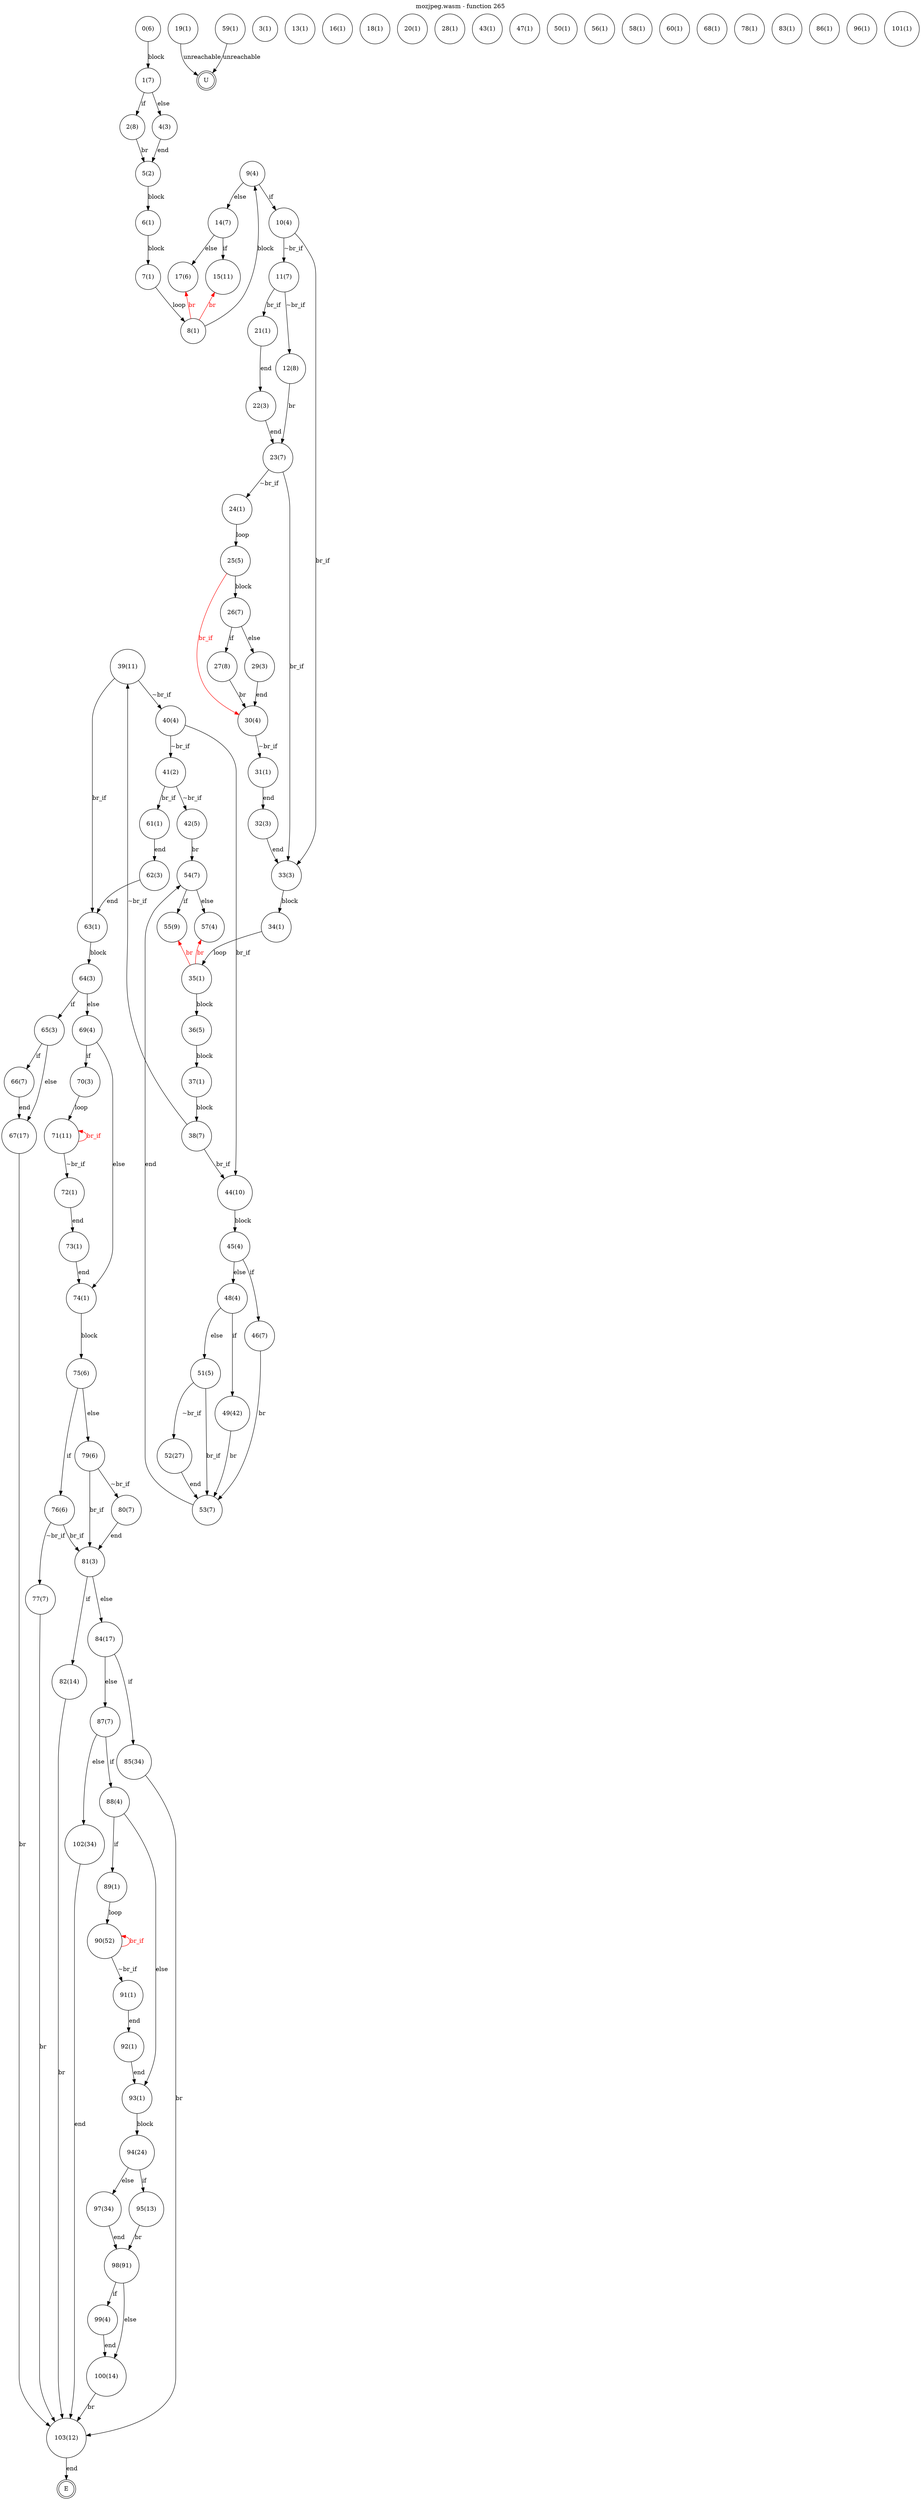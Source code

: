 digraph finite_state_machine {
    label = "mozjpeg.wasm - function 265"
    labelloc =  t
    labelfontsize = 16
    labelfontcolor = black
    labelfontname = "Helvetica"
    node [shape = doublecircle]; E U ;
node [shape=circle, fontcolor=black, style="", label="0(6)"]0
node [shape=circle, fontcolor=black, style="", label="1(7)"]1
node [shape=circle, fontcolor=black, style="", label="2(8)"]2
node [shape=circle, fontcolor=black, style="", label="3(1)"]3
node [shape=circle, fontcolor=black, style="", label="4(3)"]4
node [shape=circle, fontcolor=black, style="", label="5(2)"]5
node [shape=circle, fontcolor=black, style="", label="6(1)"]6
node [shape=circle, fontcolor=black, style="", label="7(1)"]7
node [shape=circle, fontcolor=black, style="", label="8(1)"]8
node [shape=circle, fontcolor=black, style="", label="9(4)"]9
node [shape=circle, fontcolor=black, style="", label="10(4)"]10
node [shape=circle, fontcolor=black, style="", label="11(7)"]11
node [shape=circle, fontcolor=black, style="", label="12(8)"]12
node [shape=circle, fontcolor=black, style="", label="13(1)"]13
node [shape=circle, fontcolor=black, style="", label="14(7)"]14
node [shape=circle, fontcolor=black, style="", label="15(11)"]15
node [shape=circle, fontcolor=black, style="", label="16(1)"]16
node [shape=circle, fontcolor=black, style="", label="17(6)"]17
node [shape=circle, fontcolor=black, style="", label="18(1)"]18
node [shape=circle, fontcolor=black, style="", label="19(1)"]19
node [shape=circle, fontcolor=black, style="", label="20(1)"]20
node [shape=circle, fontcolor=black, style="", label="21(1)"]21
node [shape=circle, fontcolor=black, style="", label="22(3)"]22
node [shape=circle, fontcolor=black, style="", label="23(7)"]23
node [shape=circle, fontcolor=black, style="", label="24(1)"]24
node [shape=circle, fontcolor=black, style="", label="25(5)"]25
node [shape=circle, fontcolor=black, style="", label="26(7)"]26
node [shape=circle, fontcolor=black, style="", label="27(8)"]27
node [shape=circle, fontcolor=black, style="", label="28(1)"]28
node [shape=circle, fontcolor=black, style="", label="29(3)"]29
node [shape=circle, fontcolor=black, style="", label="30(4)"]30
node [shape=circle, fontcolor=black, style="", label="31(1)"]31
node [shape=circle, fontcolor=black, style="", label="32(3)"]32
node [shape=circle, fontcolor=black, style="", label="33(3)"]33
node [shape=circle, fontcolor=black, style="", label="34(1)"]34
node [shape=circle, fontcolor=black, style="", label="35(1)"]35
node [shape=circle, fontcolor=black, style="", label="36(5)"]36
node [shape=circle, fontcolor=black, style="", label="37(1)"]37
node [shape=circle, fontcolor=black, style="", label="38(7)"]38
node [shape=circle, fontcolor=black, style="", label="39(11)"]39
node [shape=circle, fontcolor=black, style="", label="40(4)"]40
node [shape=circle, fontcolor=black, style="", label="41(2)"]41
node [shape=circle, fontcolor=black, style="", label="42(5)"]42
node [shape=circle, fontcolor=black, style="", label="43(1)"]43
node [shape=circle, fontcolor=black, style="", label="44(10)"]44
node [shape=circle, fontcolor=black, style="", label="45(4)"]45
node [shape=circle, fontcolor=black, style="", label="46(7)"]46
node [shape=circle, fontcolor=black, style="", label="47(1)"]47
node [shape=circle, fontcolor=black, style="", label="48(4)"]48
node [shape=circle, fontcolor=black, style="", label="49(42)"]49
node [shape=circle, fontcolor=black, style="", label="50(1)"]50
node [shape=circle, fontcolor=black, style="", label="51(5)"]51
node [shape=circle, fontcolor=black, style="", label="52(27)"]52
node [shape=circle, fontcolor=black, style="", label="53(7)"]53
node [shape=circle, fontcolor=black, style="", label="54(7)"]54
node [shape=circle, fontcolor=black, style="", label="55(9)"]55
node [shape=circle, fontcolor=black, style="", label="56(1)"]56
node [shape=circle, fontcolor=black, style="", label="57(4)"]57
node [shape=circle, fontcolor=black, style="", label="58(1)"]58
node [shape=circle, fontcolor=black, style="", label="59(1)"]59
node [shape=circle, fontcolor=black, style="", label="60(1)"]60
node [shape=circle, fontcolor=black, style="", label="61(1)"]61
node [shape=circle, fontcolor=black, style="", label="62(3)"]62
node [shape=circle, fontcolor=black, style="", label="63(1)"]63
node [shape=circle, fontcolor=black, style="", label="64(3)"]64
node [shape=circle, fontcolor=black, style="", label="65(3)"]65
node [shape=circle, fontcolor=black, style="", label="66(7)"]66
node [shape=circle, fontcolor=black, style="", label="67(17)"]67
node [shape=circle, fontcolor=black, style="", label="68(1)"]68
node [shape=circle, fontcolor=black, style="", label="69(4)"]69
node [shape=circle, fontcolor=black, style="", label="70(3)"]70
node [shape=circle, fontcolor=black, style="", label="71(11)"]71
node [shape=circle, fontcolor=black, style="", label="72(1)"]72
node [shape=circle, fontcolor=black, style="", label="73(1)"]73
node [shape=circle, fontcolor=black, style="", label="74(1)"]74
node [shape=circle, fontcolor=black, style="", label="75(6)"]75
node [shape=circle, fontcolor=black, style="", label="76(6)"]76
node [shape=circle, fontcolor=black, style="", label="77(7)"]77
node [shape=circle, fontcolor=black, style="", label="78(1)"]78
node [shape=circle, fontcolor=black, style="", label="79(6)"]79
node [shape=circle, fontcolor=black, style="", label="80(7)"]80
node [shape=circle, fontcolor=black, style="", label="81(3)"]81
node [shape=circle, fontcolor=black, style="", label="82(14)"]82
node [shape=circle, fontcolor=black, style="", label="83(1)"]83
node [shape=circle, fontcolor=black, style="", label="84(17)"]84
node [shape=circle, fontcolor=black, style="", label="85(34)"]85
node [shape=circle, fontcolor=black, style="", label="86(1)"]86
node [shape=circle, fontcolor=black, style="", label="87(7)"]87
node [shape=circle, fontcolor=black, style="", label="88(4)"]88
node [shape=circle, fontcolor=black, style="", label="89(1)"]89
node [shape=circle, fontcolor=black, style="", label="90(52)"]90
node [shape=circle, fontcolor=black, style="", label="91(1)"]91
node [shape=circle, fontcolor=black, style="", label="92(1)"]92
node [shape=circle, fontcolor=black, style="", label="93(1)"]93
node [shape=circle, fontcolor=black, style="", label="94(24)"]94
node [shape=circle, fontcolor=black, style="", label="95(13)"]95
node [shape=circle, fontcolor=black, style="", label="96(1)"]96
node [shape=circle, fontcolor=black, style="", label="97(34)"]97
node [shape=circle, fontcolor=black, style="", label="98(91)"]98
node [shape=circle, fontcolor=black, style="", label="99(4)"]99
node [shape=circle, fontcolor=black, style="", label="100(14)"]100
node [shape=circle, fontcolor=black, style="", label="101(1)"]101
node [shape=circle, fontcolor=black, style="", label="102(34)"]102
node [shape=circle, fontcolor=black, style="", label="103(12)"]103
node [shape=circle, fontcolor=black, style="", label="E"]E
node [shape=circle, fontcolor=black, style="", label="U"]U
    0 -> 1[label="block"];
    1 -> 2[label="if"];
    1 -> 4[label="else"];
    2 -> 5[label="br"];
    4 -> 5[label="end"];
    5 -> 6[label="block"];
    6 -> 7[label="block"];
    7 -> 8[label="loop"];
    8 -> 9[label="block"];
    9 -> 10[label="if"];
    9 -> 14[label="else"];
    10 -> 11[label="~br_if"];
    10 -> 33[label="br_if"];
    11 -> 12[label="~br_if"];
    11 -> 21[label="br_if"];
    12 -> 23[label="br"];
    14 -> 15[label="if"];
    14 -> 17[label="else"];
    15 -> 8[color="red" dir=back fontcolor="red" label="br"];
    17 -> 8[color="red" dir=back fontcolor="red" label="br"];
    19 -> U[label="unreachable"];
    21 -> 22[label="end"];
    22 -> 23[label="end"];
    23 -> 24[label="~br_if"];
    23 -> 33[label="br_if"];
    24 -> 25[label="loop"];
    25 -> 26[label="block"];
    26 -> 27[label="if"];
    26 -> 29[label="else"];
    27 -> 30[label="br"];
    29 -> 30[label="end"];
    30 -> 31[label="~br_if"];
    30 -> 25[color="red" dir=back fontcolor="red" label="br_if"];
    31 -> 32[label="end"];
    32 -> 33[label="end"];
    33 -> 34[label="block"];
    34 -> 35[label="loop"];
    35 -> 36[label="block"];
    36 -> 37[label="block"];
    37 -> 38[label="block"];
    38 -> 39[label="~br_if"];
    38 -> 44[label="br_if"];
    39 -> 40[label="~br_if"];
    39 -> 63[label="br_if"];
    40 -> 41[label="~br_if"];
    40 -> 44[label="br_if"];
    41 -> 42[label="~br_if"];
    41 -> 61[label="br_if"];
    42 -> 54[label="br"];
    44 -> 45[label="block"];
    45 -> 46[label="if"];
    45 -> 48[label="else"];
    46 -> 53[label="br"];
    48 -> 49[label="if"];
    48 -> 51[label="else"];
    49 -> 53[label="br"];
    51 -> 52[label="~br_if"];
    51 -> 53[label="br_if"];
    52 -> 53[label="end"];
    53 -> 54[label="end"];
    54 -> 55[label="if"];
    54 -> 57[label="else"];
    55 -> 35[color="red" dir=back fontcolor="red" label="br"];
    57 -> 35[color="red" dir=back fontcolor="red" label="br"];
    59 -> U[label="unreachable"];
    61 -> 62[label="end"];
    62 -> 63[label="end"];
    63 -> 64[label="block"];
    64 -> 65[label="if"];
    64 -> 69[label="else"];
    65 -> 66[label="if"];
    65 -> 67[label="else"];
    66 -> 67[label="end"];
    67 -> 103[label="br"];
    69 -> 70[label="if"];
    69 -> 74[label="else"];
    70 -> 71[label="loop"];
    71 -> 72[label="~br_if"];
    71 -> 71[color="red" dir=back fontcolor="red" label="br_if"];
    72 -> 73[label="end"];
    73 -> 74[label="end"];
    74 -> 75[label="block"];
    75 -> 76[label="if"];
    75 -> 79[label="else"];
    76 -> 77[label="~br_if"];
    76 -> 81[label="br_if"];
    77 -> 103[label="br"];
    79 -> 80[label="~br_if"];
    79 -> 81[label="br_if"];
    80 -> 81[label="end"];
    81 -> 82[label="if"];
    81 -> 84[label="else"];
    82 -> 103[label="br"];
    84 -> 85[label="if"];
    84 -> 87[label="else"];
    85 -> 103[label="br"];
    87 -> 88[label="if"];
    87 -> 102[label="else"];
    88 -> 89[label="if"];
    88 -> 93[label="else"];
    89 -> 90[label="loop"];
    90 -> 91[label="~br_if"];
    90 -> 90[color="red" dir=back fontcolor="red" label="br_if"];
    91 -> 92[label="end"];
    92 -> 93[label="end"];
    93 -> 94[label="block"];
    94 -> 95[label="if"];
    94 -> 97[label="else"];
    95 -> 98[label="br"];
    97 -> 98[label="end"];
    98 -> 99[label="if"];
    98 -> 100[label="else"];
    99 -> 100[label="end"];
    100 -> 103[label="br"];
    102 -> 103[label="end"];
    103 -> E[label="end"];
}
